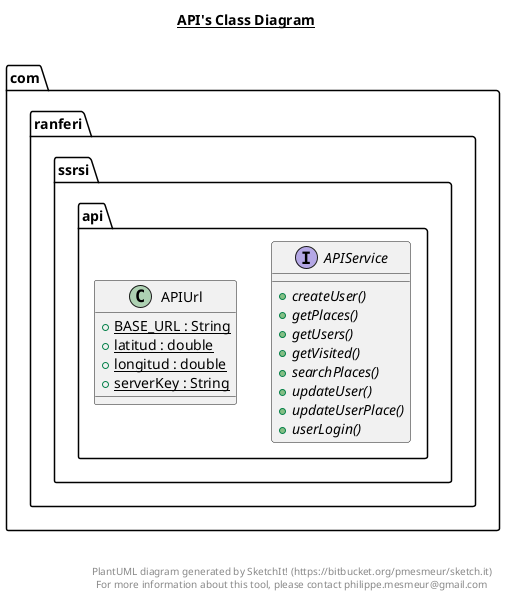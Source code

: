 @startuml

title __API's Class Diagram__\n

  namespace com.ranferi.ssrsi {
    namespace api {
      interface com.ranferi.ssrsi.api.APIService {
          {abstract} + createUser()
          {abstract} + getPlaces()
          {abstract} + getUsers()
          {abstract} + getVisited()
          {abstract} + searchPlaces()
          {abstract} + updateUser()
          {abstract} + updateUserPlace()
          {abstract} + userLogin()
      }
    }
  }
  

  namespace com.ranferi.ssrsi {
    namespace api {
      class com.ranferi.ssrsi.api.APIUrl {
          {static} + BASE_URL : String
          {static} + latitud : double
          {static} + longitud : double
          {static} + serverKey : String
      }
    }
  }
  



right footer


PlantUML diagram generated by SketchIt! (https://bitbucket.org/pmesmeur/sketch.it)
For more information about this tool, please contact philippe.mesmeur@gmail.com
endfooter

@enduml
